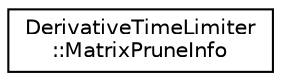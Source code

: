 digraph "Graphical Class Hierarchy"
{
  edge [fontname="Helvetica",fontsize="10",labelfontname="Helvetica",labelfontsize="10"];
  node [fontname="Helvetica",fontsize="10",shape=record];
  rankdir="LR";
  Node0 [label="DerivativeTimeLimiter\l::MatrixPruneInfo",height=0.2,width=0.4,color="black", fillcolor="white", style="filled",URL="$structkaldi_1_1nnet3_1_1DerivativeTimeLimiter_1_1MatrixPruneInfo.html"];
}
